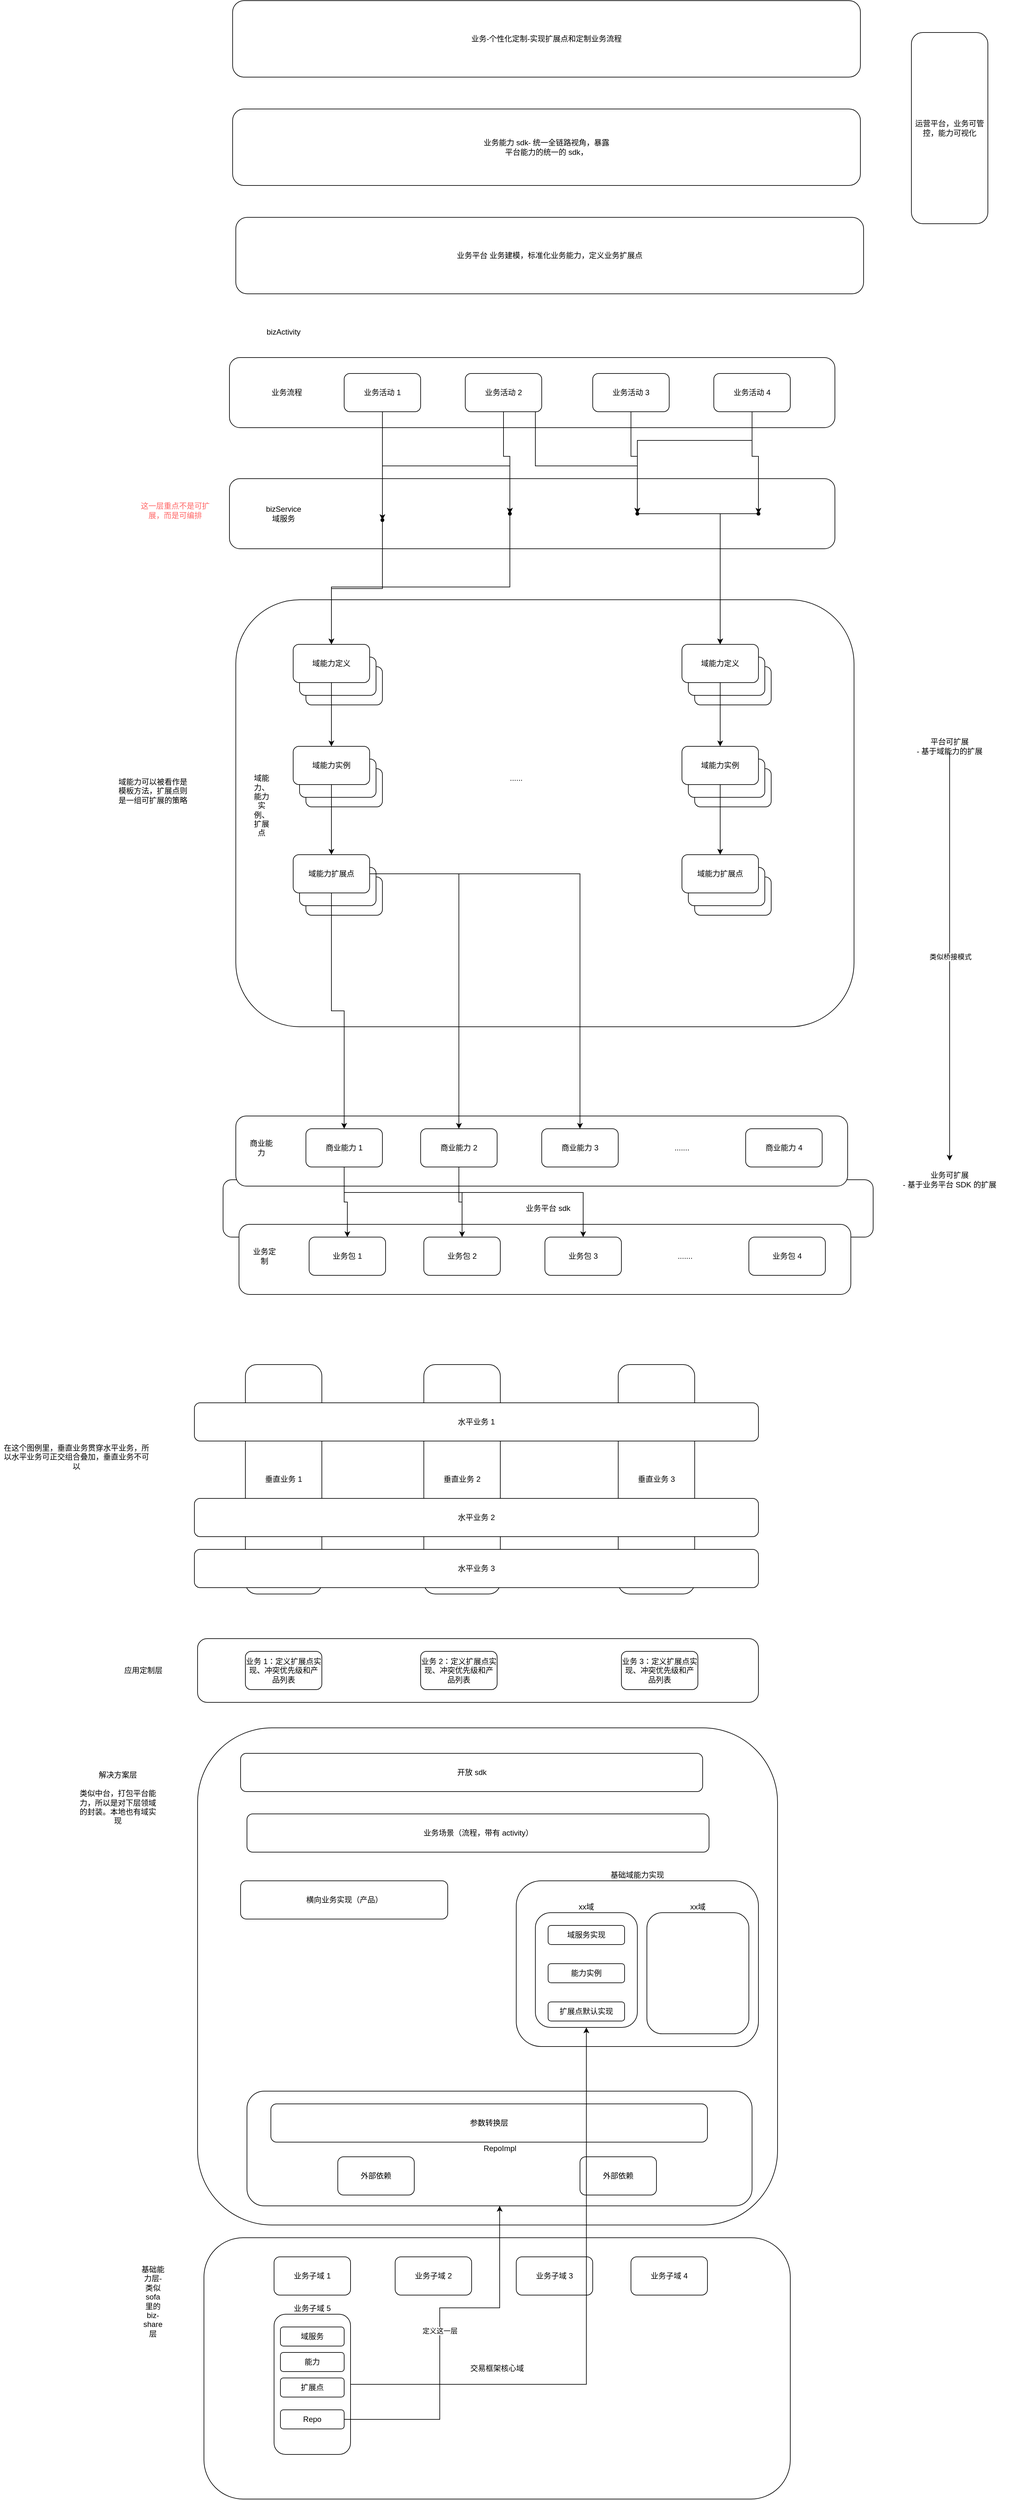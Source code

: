 <mxfile version="14.6.13" type="device"><diagram id="iOoYE9FvszOWMsHQ85ZO" name="第 1 页"><mxGraphModel dx="2253" dy="2029" grid="1" gridSize="10" guides="1" tooltips="1" connect="1" arrows="1" fold="1" page="1" pageScale="1" pageWidth="827" pageHeight="1169" math="0" shadow="0"><root><mxCell id="0"/><mxCell id="1" parent="0"/><mxCell id="IghsfkEFYW7rdTRSDfG4-76" value="业务平台 sdk" style="rounded=1;whiteSpace=wrap;html=1;" parent="1" vertex="1"><mxGeometry x="140" y="1390" width="1020" height="90" as="geometry"/></mxCell><mxCell id="zpr2UBj27IxwWdiUY0uQ-1" value="" style="rounded=1;whiteSpace=wrap;html=1;" parent="1" vertex="1"><mxGeometry x="150" y="100" width="950" height="110" as="geometry"/></mxCell><mxCell id="zpr2UBj27IxwWdiUY0uQ-2" value="业务活动 1" style="rounded=1;whiteSpace=wrap;html=1;" parent="1" vertex="1"><mxGeometry x="330" y="125" width="120" height="60" as="geometry"/></mxCell><mxCell id="zpr2UBj27IxwWdiUY0uQ-3" value="业务活动 4" style="rounded=1;whiteSpace=wrap;html=1;" parent="1" vertex="1"><mxGeometry x="910" y="125" width="120" height="60" as="geometry"/></mxCell><mxCell id="zpr2UBj27IxwWdiUY0uQ-4" value="业务活动 3" style="rounded=1;whiteSpace=wrap;html=1;" parent="1" vertex="1"><mxGeometry x="720" y="125" width="120" height="60" as="geometry"/></mxCell><mxCell id="zpr2UBj27IxwWdiUY0uQ-5" value="业务活动 2" style="rounded=1;whiteSpace=wrap;html=1;" parent="1" vertex="1"><mxGeometry x="520" y="125" width="120" height="60" as="geometry"/></mxCell><mxCell id="zpr2UBj27IxwWdiUY0uQ-6" value="业务流程" style="text;html=1;strokeColor=none;fillColor=none;align=center;verticalAlign=middle;whiteSpace=wrap;rounded=0;" parent="1" vertex="1"><mxGeometry x="180" y="145" width="120" height="20" as="geometry"/></mxCell><mxCell id="zpr2UBj27IxwWdiUY0uQ-7" value="bizActivity" style="text;html=1;strokeColor=none;fillColor=none;align=center;verticalAlign=middle;whiteSpace=wrap;rounded=0;" parent="1" vertex="1"><mxGeometry x="200" y="50" width="70" height="20" as="geometry"/></mxCell><mxCell id="IghsfkEFYW7rdTRSDfG4-1" value="" style="rounded=1;whiteSpace=wrap;html=1;" parent="1" vertex="1"><mxGeometry x="160" y="480" width="970" height="670" as="geometry"/></mxCell><mxCell id="IghsfkEFYW7rdTRSDfG4-2" value="" style="rounded=1;whiteSpace=wrap;html=1;" parent="1" vertex="1"><mxGeometry x="150" y="290" width="950" height="110" as="geometry"/></mxCell><mxCell id="IghsfkEFYW7rdTRSDfG4-3" value="bizService 域服务" style="text;html=1;strokeColor=none;fillColor=none;align=center;verticalAlign=middle;whiteSpace=wrap;rounded=0;" parent="1" vertex="1"><mxGeometry x="215" y="335" width="40" height="20" as="geometry"/></mxCell><mxCell id="IghsfkEFYW7rdTRSDfG4-57" style="edgeStyle=orthogonalEdgeStyle;rounded=0;orthogonalLoop=1;jettySize=auto;html=1;" parent="1" source="IghsfkEFYW7rdTRSDfG4-4" target="IghsfkEFYW7rdTRSDfG4-18" edge="1"><mxGeometry relative="1" as="geometry"/></mxCell><mxCell id="IghsfkEFYW7rdTRSDfG4-4" value="" style="shape=waypoint;sketch=0;size=6;pointerEvents=1;points=[];fillColor=none;resizable=0;rotatable=0;perimeter=centerPerimeter;snapToPoint=1;" parent="1" vertex="1"><mxGeometry x="370" y="335" width="40" height="40" as="geometry"/></mxCell><mxCell id="IghsfkEFYW7rdTRSDfG4-58" style="edgeStyle=orthogonalEdgeStyle;rounded=0;orthogonalLoop=1;jettySize=auto;html=1;entryX=0.5;entryY=0;entryDx=0;entryDy=0;" parent="1" source="IghsfkEFYW7rdTRSDfG4-5" target="IghsfkEFYW7rdTRSDfG4-18" edge="1"><mxGeometry relative="1" as="geometry"><Array as="points"><mxPoint x="590" y="460"/><mxPoint x="310" y="460"/></Array></mxGeometry></mxCell><mxCell id="IghsfkEFYW7rdTRSDfG4-5" value="" style="shape=waypoint;sketch=0;size=6;pointerEvents=1;points=[];fillColor=none;resizable=0;rotatable=0;perimeter=centerPerimeter;snapToPoint=1;" parent="1" vertex="1"><mxGeometry x="570" y="325" width="40" height="40" as="geometry"/></mxCell><mxCell id="IghsfkEFYW7rdTRSDfG4-59" style="edgeStyle=orthogonalEdgeStyle;rounded=0;orthogonalLoop=1;jettySize=auto;html=1;" parent="1" source="IghsfkEFYW7rdTRSDfG4-6" target="IghsfkEFYW7rdTRSDfG4-39" edge="1"><mxGeometry relative="1" as="geometry"/></mxCell><mxCell id="IghsfkEFYW7rdTRSDfG4-6" value="" style="shape=waypoint;sketch=0;size=6;pointerEvents=1;points=[];fillColor=none;resizable=0;rotatable=0;perimeter=centerPerimeter;snapToPoint=1;" parent="1" vertex="1"><mxGeometry x="770" y="325" width="40" height="40" as="geometry"/></mxCell><mxCell id="IghsfkEFYW7rdTRSDfG4-60" style="edgeStyle=orthogonalEdgeStyle;rounded=0;orthogonalLoop=1;jettySize=auto;html=1;" parent="1" source="IghsfkEFYW7rdTRSDfG4-7" target="IghsfkEFYW7rdTRSDfG4-39" edge="1"><mxGeometry relative="1" as="geometry"><Array as="points"><mxPoint x="920" y="345"/></Array></mxGeometry></mxCell><mxCell id="IghsfkEFYW7rdTRSDfG4-7" value="" style="shape=waypoint;sketch=0;size=6;pointerEvents=1;points=[];fillColor=none;resizable=0;rotatable=0;perimeter=centerPerimeter;snapToPoint=1;" parent="1" vertex="1"><mxGeometry x="960" y="325" width="40" height="40" as="geometry"/></mxCell><mxCell id="IghsfkEFYW7rdTRSDfG4-10" style="edgeStyle=orthogonalEdgeStyle;rounded=0;orthogonalLoop=1;jettySize=auto;html=1;" parent="1" source="zpr2UBj27IxwWdiUY0uQ-5" target="IghsfkEFYW7rdTRSDfG4-5" edge="1"><mxGeometry relative="1" as="geometry"/></mxCell><mxCell id="IghsfkEFYW7rdTRSDfG4-9" style="edgeStyle=orthogonalEdgeStyle;rounded=0;orthogonalLoop=1;jettySize=auto;html=1;entryX=0.45;entryY=0.35;entryDx=0;entryDy=0;entryPerimeter=0;" parent="1" source="zpr2UBj27IxwWdiUY0uQ-2" target="IghsfkEFYW7rdTRSDfG4-5" edge="1"><mxGeometry relative="1" as="geometry"><Array as="points"><mxPoint x="390" y="270"/><mxPoint x="590" y="270"/></Array></mxGeometry></mxCell><mxCell id="IghsfkEFYW7rdTRSDfG4-8" style="edgeStyle=orthogonalEdgeStyle;rounded=0;orthogonalLoop=1;jettySize=auto;html=1;entryX=0.525;entryY=0.375;entryDx=0;entryDy=0;entryPerimeter=0;" parent="1" source="zpr2UBj27IxwWdiUY0uQ-2" target="IghsfkEFYW7rdTRSDfG4-4" edge="1"><mxGeometry relative="1" as="geometry"/></mxCell><mxCell id="IghsfkEFYW7rdTRSDfG4-12" style="edgeStyle=orthogonalEdgeStyle;rounded=0;orthogonalLoop=1;jettySize=auto;html=1;entryX=0.6;entryY=0.475;entryDx=0;entryDy=0;entryPerimeter=0;" parent="1" source="zpr2UBj27IxwWdiUY0uQ-4" target="IghsfkEFYW7rdTRSDfG4-6" edge="1"><mxGeometry relative="1" as="geometry"/></mxCell><mxCell id="IghsfkEFYW7rdTRSDfG4-13" style="edgeStyle=orthogonalEdgeStyle;rounded=0;orthogonalLoop=1;jettySize=auto;html=1;" parent="1" source="zpr2UBj27IxwWdiUY0uQ-3" target="IghsfkEFYW7rdTRSDfG4-6" edge="1"><mxGeometry relative="1" as="geometry"><Array as="points"><mxPoint x="970" y="230"/><mxPoint x="790" y="230"/></Array></mxGeometry></mxCell><mxCell id="IghsfkEFYW7rdTRSDfG4-15" style="edgeStyle=orthogonalEdgeStyle;rounded=0;orthogonalLoop=1;jettySize=auto;html=1;entryX=0.575;entryY=0.35;entryDx=0;entryDy=0;entryPerimeter=0;" parent="1" source="zpr2UBj27IxwWdiUY0uQ-3" target="IghsfkEFYW7rdTRSDfG4-7" edge="1"><mxGeometry relative="1" as="geometry"/></mxCell><mxCell id="IghsfkEFYW7rdTRSDfG4-11" style="edgeStyle=orthogonalEdgeStyle;rounded=0;orthogonalLoop=1;jettySize=auto;html=1;entryX=0.5;entryY=0.625;entryDx=0;entryDy=0;entryPerimeter=0;" parent="1" source="zpr2UBj27IxwWdiUY0uQ-5" target="IghsfkEFYW7rdTRSDfG4-6" edge="1"><mxGeometry relative="1" as="geometry"><Array as="points"><mxPoint x="630" y="270"/><mxPoint x="790" y="270"/></Array></mxGeometry></mxCell><mxCell id="IghsfkEFYW7rdTRSDfG4-16" value="" style="rounded=1;whiteSpace=wrap;html=1;" parent="1" vertex="1"><mxGeometry x="270" y="585" width="120" height="60" as="geometry"/></mxCell><mxCell id="IghsfkEFYW7rdTRSDfG4-17" value="" style="rounded=1;whiteSpace=wrap;html=1;" parent="1" vertex="1"><mxGeometry x="260" y="570" width="120" height="60" as="geometry"/></mxCell><mxCell id="IghsfkEFYW7rdTRSDfG4-34" style="edgeStyle=orthogonalEdgeStyle;rounded=0;orthogonalLoop=1;jettySize=auto;html=1;" parent="1" source="IghsfkEFYW7rdTRSDfG4-18" target="IghsfkEFYW7rdTRSDfG4-21" edge="1"><mxGeometry relative="1" as="geometry"/></mxCell><mxCell id="IghsfkEFYW7rdTRSDfG4-18" value="域能力定义" style="rounded=1;whiteSpace=wrap;html=1;" parent="1" vertex="1"><mxGeometry x="250" y="550" width="120" height="60" as="geometry"/></mxCell><mxCell id="IghsfkEFYW7rdTRSDfG4-19" value="" style="rounded=1;whiteSpace=wrap;html=1;" parent="1" vertex="1"><mxGeometry x="270" y="745" width="120" height="60" as="geometry"/></mxCell><mxCell id="IghsfkEFYW7rdTRSDfG4-20" value="" style="rounded=1;whiteSpace=wrap;html=1;" parent="1" vertex="1"><mxGeometry x="260" y="730" width="120" height="60" as="geometry"/></mxCell><mxCell id="IghsfkEFYW7rdTRSDfG4-35" style="edgeStyle=orthogonalEdgeStyle;rounded=0;orthogonalLoop=1;jettySize=auto;html=1;" parent="1" source="IghsfkEFYW7rdTRSDfG4-21" target="IghsfkEFYW7rdTRSDfG4-24" edge="1"><mxGeometry relative="1" as="geometry"/></mxCell><mxCell id="IghsfkEFYW7rdTRSDfG4-21" value="域能力实例" style="rounded=1;whiteSpace=wrap;html=1;" parent="1" vertex="1"><mxGeometry x="250" y="710" width="120" height="60" as="geometry"/></mxCell><mxCell id="IghsfkEFYW7rdTRSDfG4-22" value="" style="rounded=1;whiteSpace=wrap;html=1;" parent="1" vertex="1"><mxGeometry x="270" y="915" width="120" height="60" as="geometry"/></mxCell><mxCell id="IghsfkEFYW7rdTRSDfG4-23" value="" style="rounded=1;whiteSpace=wrap;html=1;" parent="1" vertex="1"><mxGeometry x="260" y="900" width="120" height="60" as="geometry"/></mxCell><mxCell id="IghsfkEFYW7rdTRSDfG4-24" value="域能力扩展点" style="rounded=1;whiteSpace=wrap;html=1;" parent="1" vertex="1"><mxGeometry x="250" y="880" width="120" height="60" as="geometry"/></mxCell><mxCell id="IghsfkEFYW7rdTRSDfG4-36" value="" style="rounded=1;whiteSpace=wrap;html=1;" parent="1" vertex="1"><mxGeometry x="880" y="585" width="120" height="60" as="geometry"/></mxCell><mxCell id="IghsfkEFYW7rdTRSDfG4-37" value="" style="rounded=1;whiteSpace=wrap;html=1;" parent="1" vertex="1"><mxGeometry x="870" y="570" width="120" height="60" as="geometry"/></mxCell><mxCell id="IghsfkEFYW7rdTRSDfG4-38" style="edgeStyle=orthogonalEdgeStyle;rounded=0;orthogonalLoop=1;jettySize=auto;html=1;" parent="1" source="IghsfkEFYW7rdTRSDfG4-39" target="IghsfkEFYW7rdTRSDfG4-43" edge="1"><mxGeometry relative="1" as="geometry"/></mxCell><mxCell id="IghsfkEFYW7rdTRSDfG4-39" value="域能力定义" style="rounded=1;whiteSpace=wrap;html=1;" parent="1" vertex="1"><mxGeometry x="860" y="550" width="120" height="60" as="geometry"/></mxCell><mxCell id="IghsfkEFYW7rdTRSDfG4-40" value="" style="rounded=1;whiteSpace=wrap;html=1;" parent="1" vertex="1"><mxGeometry x="880" y="745" width="120" height="60" as="geometry"/></mxCell><mxCell id="IghsfkEFYW7rdTRSDfG4-41" value="" style="rounded=1;whiteSpace=wrap;html=1;" parent="1" vertex="1"><mxGeometry x="870" y="730" width="120" height="60" as="geometry"/></mxCell><mxCell id="IghsfkEFYW7rdTRSDfG4-42" style="edgeStyle=orthogonalEdgeStyle;rounded=0;orthogonalLoop=1;jettySize=auto;html=1;" parent="1" source="IghsfkEFYW7rdTRSDfG4-43" target="IghsfkEFYW7rdTRSDfG4-46" edge="1"><mxGeometry relative="1" as="geometry"/></mxCell><mxCell id="IghsfkEFYW7rdTRSDfG4-43" value="域能力实例" style="rounded=1;whiteSpace=wrap;html=1;" parent="1" vertex="1"><mxGeometry x="860" y="710" width="120" height="60" as="geometry"/></mxCell><mxCell id="IghsfkEFYW7rdTRSDfG4-44" value="" style="rounded=1;whiteSpace=wrap;html=1;" parent="1" vertex="1"><mxGeometry x="880" y="915" width="120" height="60" as="geometry"/></mxCell><mxCell id="IghsfkEFYW7rdTRSDfG4-45" value="" style="rounded=1;whiteSpace=wrap;html=1;" parent="1" vertex="1"><mxGeometry x="870" y="900" width="120" height="60" as="geometry"/></mxCell><mxCell id="IghsfkEFYW7rdTRSDfG4-46" value="域能力扩展点" style="rounded=1;whiteSpace=wrap;html=1;" parent="1" vertex="1"><mxGeometry x="860" y="880" width="120" height="60" as="geometry"/></mxCell><mxCell id="IghsfkEFYW7rdTRSDfG4-78" value="类似桥接模式" style="edgeStyle=orthogonalEdgeStyle;rounded=0;orthogonalLoop=1;jettySize=auto;html=1;" parent="1" source="IghsfkEFYW7rdTRSDfG4-47" edge="1"><mxGeometry relative="1" as="geometry"><mxPoint x="1280" y="1360" as="targetPoint"/></mxGeometry></mxCell><mxCell id="IghsfkEFYW7rdTRSDfG4-47" value="平台可扩展&lt;br&gt;- 基于域能力的扩展" style="text;html=1;strokeColor=none;fillColor=none;align=center;verticalAlign=middle;whiteSpace=wrap;rounded=0;" parent="1" vertex="1"><mxGeometry x="1180" y="700" width="200" height="20" as="geometry"/></mxCell><mxCell id="IghsfkEFYW7rdTRSDfG4-48" value="......" style="text;html=1;strokeColor=none;fillColor=none;align=center;verticalAlign=middle;whiteSpace=wrap;rounded=0;" parent="1" vertex="1"><mxGeometry x="580" y="750" width="40" height="20" as="geometry"/></mxCell><mxCell id="IghsfkEFYW7rdTRSDfG4-49" value="" style="rounded=1;whiteSpace=wrap;html=1;" parent="1" vertex="1"><mxGeometry x="160" y="1290" width="960" height="110" as="geometry"/></mxCell><mxCell id="IghsfkEFYW7rdTRSDfG4-50" value="商业能力" style="text;html=1;strokeColor=none;fillColor=none;align=center;verticalAlign=middle;whiteSpace=wrap;rounded=0;" parent="1" vertex="1"><mxGeometry x="180" y="1330" width="40" height="20" as="geometry"/></mxCell><mxCell id="IghsfkEFYW7rdTRSDfG4-51" value="商业能力 1" style="rounded=1;whiteSpace=wrap;html=1;" parent="1" vertex="1"><mxGeometry x="270" y="1310" width="120" height="60" as="geometry"/></mxCell><mxCell id="IghsfkEFYW7rdTRSDfG4-73" style="edgeStyle=orthogonalEdgeStyle;rounded=0;orthogonalLoop=1;jettySize=auto;html=1;" parent="1" source="IghsfkEFYW7rdTRSDfG4-52" target="IghsfkEFYW7rdTRSDfG4-67" edge="1"><mxGeometry relative="1" as="geometry"/></mxCell><mxCell id="IghsfkEFYW7rdTRSDfG4-52" value="商业能力 2" style="rounded=1;whiteSpace=wrap;html=1;" parent="1" vertex="1"><mxGeometry x="450" y="1310" width="120" height="60" as="geometry"/></mxCell><mxCell id="IghsfkEFYW7rdTRSDfG4-53" value="商业能力 3" style="rounded=1;whiteSpace=wrap;html=1;" parent="1" vertex="1"><mxGeometry x="640" y="1310" width="120" height="60" as="geometry"/></mxCell><mxCell id="IghsfkEFYW7rdTRSDfG4-54" value="商业能力 4" style="rounded=1;whiteSpace=wrap;html=1;" parent="1" vertex="1"><mxGeometry x="960" y="1310" width="120" height="60" as="geometry"/></mxCell><mxCell id="IghsfkEFYW7rdTRSDfG4-55" value="......." style="text;html=1;strokeColor=none;fillColor=none;align=center;verticalAlign=middle;whiteSpace=wrap;rounded=0;" parent="1" vertex="1"><mxGeometry x="840" y="1330" width="40" height="20" as="geometry"/></mxCell><mxCell id="IghsfkEFYW7rdTRSDfG4-56" value="域能力、能力实例、扩展点" style="text;html=1;strokeColor=none;fillColor=none;align=center;verticalAlign=middle;whiteSpace=wrap;rounded=0;" parent="1" vertex="1"><mxGeometry x="197.5" y="600" width="5" height="405" as="geometry"/></mxCell><mxCell id="IghsfkEFYW7rdTRSDfG4-64" value="" style="rounded=1;whiteSpace=wrap;html=1;" parent="1" vertex="1"><mxGeometry x="165" y="1460" width="960" height="110" as="geometry"/></mxCell><mxCell id="IghsfkEFYW7rdTRSDfG4-65" value="业务定制" style="text;html=1;strokeColor=none;fillColor=none;align=center;verticalAlign=middle;whiteSpace=wrap;rounded=0;" parent="1" vertex="1"><mxGeometry x="185" y="1500" width="40" height="20" as="geometry"/></mxCell><mxCell id="IghsfkEFYW7rdTRSDfG4-66" value="业务包 1" style="rounded=1;whiteSpace=wrap;html=1;" parent="1" vertex="1"><mxGeometry x="275" y="1480" width="120" height="60" as="geometry"/></mxCell><mxCell id="IghsfkEFYW7rdTRSDfG4-67" value="业务包 2" style="rounded=1;whiteSpace=wrap;html=1;" parent="1" vertex="1"><mxGeometry x="455" y="1480" width="120" height="60" as="geometry"/></mxCell><mxCell id="IghsfkEFYW7rdTRSDfG4-68" value="业务包 3" style="rounded=1;whiteSpace=wrap;html=1;" parent="1" vertex="1"><mxGeometry x="645" y="1480" width="120" height="60" as="geometry"/></mxCell><mxCell id="IghsfkEFYW7rdTRSDfG4-69" value="业务包 4" style="rounded=1;whiteSpace=wrap;html=1;" parent="1" vertex="1"><mxGeometry x="965" y="1480" width="120" height="60" as="geometry"/></mxCell><mxCell id="IghsfkEFYW7rdTRSDfG4-70" value="......." style="text;html=1;strokeColor=none;fillColor=none;align=center;verticalAlign=middle;whiteSpace=wrap;rounded=0;" parent="1" vertex="1"><mxGeometry x="845" y="1500" width="40" height="20" as="geometry"/></mxCell><mxCell id="IghsfkEFYW7rdTRSDfG4-77" value="业务可扩展&lt;br&gt;- 基于业务平台 SDK 的扩展" style="text;html=1;strokeColor=none;fillColor=none;align=center;verticalAlign=middle;whiteSpace=wrap;rounded=0;" parent="1" vertex="1"><mxGeometry x="1180" y="1380" width="200" height="20" as="geometry"/></mxCell><mxCell id="IghsfkEFYW7rdTRSDfG4-72" style="edgeStyle=orthogonalEdgeStyle;rounded=0;orthogonalLoop=1;jettySize=auto;html=1;" parent="1" source="IghsfkEFYW7rdTRSDfG4-51" target="IghsfkEFYW7rdTRSDfG4-67" edge="1"><mxGeometry relative="1" as="geometry"><Array as="points"><mxPoint x="330" y="1410"/><mxPoint x="515" y="1410"/></Array></mxGeometry></mxCell><mxCell id="IghsfkEFYW7rdTRSDfG4-71" style="edgeStyle=orthogonalEdgeStyle;rounded=0;orthogonalLoop=1;jettySize=auto;html=1;" parent="1" source="IghsfkEFYW7rdTRSDfG4-51" target="IghsfkEFYW7rdTRSDfG4-66" edge="1"><mxGeometry relative="1" as="geometry"/></mxCell><mxCell id="IghsfkEFYW7rdTRSDfG4-74" style="edgeStyle=orthogonalEdgeStyle;rounded=0;orthogonalLoop=1;jettySize=auto;html=1;" parent="1" source="IghsfkEFYW7rdTRSDfG4-52" target="IghsfkEFYW7rdTRSDfG4-68" edge="1"><mxGeometry relative="1" as="geometry"><Array as="points"><mxPoint x="510" y="1410"/><mxPoint x="705" y="1410"/></Array></mxGeometry></mxCell><mxCell id="IghsfkEFYW7rdTRSDfG4-61" style="edgeStyle=orthogonalEdgeStyle;rounded=0;orthogonalLoop=1;jettySize=auto;html=1;" parent="1" source="IghsfkEFYW7rdTRSDfG4-24" target="IghsfkEFYW7rdTRSDfG4-51" edge="1"><mxGeometry relative="1" as="geometry"/></mxCell><mxCell id="IghsfkEFYW7rdTRSDfG4-62" style="edgeStyle=orthogonalEdgeStyle;rounded=0;orthogonalLoop=1;jettySize=auto;html=1;" parent="1" source="IghsfkEFYW7rdTRSDfG4-24" target="IghsfkEFYW7rdTRSDfG4-52" edge="1"><mxGeometry relative="1" as="geometry"/></mxCell><mxCell id="IghsfkEFYW7rdTRSDfG4-63" style="edgeStyle=orthogonalEdgeStyle;rounded=0;orthogonalLoop=1;jettySize=auto;html=1;" parent="1" source="IghsfkEFYW7rdTRSDfG4-24" target="IghsfkEFYW7rdTRSDfG4-53" edge="1"><mxGeometry relative="1" as="geometry"/></mxCell><mxCell id="IghsfkEFYW7rdTRSDfG4-79" value="业务-个性化定制-实现扩展点和定制业务流程" style="rounded=1;whiteSpace=wrap;html=1;" parent="1" vertex="1"><mxGeometry x="155" y="-460" width="985" height="120" as="geometry"/></mxCell><mxCell id="IghsfkEFYW7rdTRSDfG4-80" value="业务能力 sdk- 统一全链路视角，暴露&lt;br&gt;平台能力的统一的 sdk，" style="rounded=1;whiteSpace=wrap;html=1;" parent="1" vertex="1"><mxGeometry x="155" y="-290" width="985" height="120" as="geometry"/></mxCell><mxCell id="IghsfkEFYW7rdTRSDfG4-81" value="业务平台 业务建模，标准化业务能力，定义业务扩展点" style="rounded=1;whiteSpace=wrap;html=1;" parent="1" vertex="1"><mxGeometry x="160" y="-120" width="985" height="120" as="geometry"/></mxCell><mxCell id="IghsfkEFYW7rdTRSDfG4-82" value="运营平台，业务可管控，能力可视化" style="rounded=1;whiteSpace=wrap;html=1;" parent="1" vertex="1"><mxGeometry x="1220" y="-410" width="120" height="300" as="geometry"/></mxCell><mxCell id="q5ML89DOl13p6pmYZc0X-1" value="垂直业务 1" style="rounded=1;whiteSpace=wrap;html=1;" vertex="1" parent="1"><mxGeometry x="175" y="1680" width="120" height="360" as="geometry"/></mxCell><mxCell id="q5ML89DOl13p6pmYZc0X-3" value="垂直业务 2" style="rounded=1;whiteSpace=wrap;html=1;" vertex="1" parent="1"><mxGeometry x="455" y="1680" width="120" height="360" as="geometry"/></mxCell><mxCell id="q5ML89DOl13p6pmYZc0X-4" value="垂直业务 3" style="rounded=1;whiteSpace=wrap;html=1;" vertex="1" parent="1"><mxGeometry x="760" y="1680" width="120" height="360" as="geometry"/></mxCell><mxCell id="q5ML89DOl13p6pmYZc0X-5" value="水平业务 1" style="rounded=1;whiteSpace=wrap;html=1;" vertex="1" parent="1"><mxGeometry x="95" y="1740" width="885" height="60" as="geometry"/></mxCell><mxCell id="q5ML89DOl13p6pmYZc0X-6" value="水平业务 2" style="rounded=1;whiteSpace=wrap;html=1;" vertex="1" parent="1"><mxGeometry x="95" y="1890" width="885" height="60" as="geometry"/></mxCell><mxCell id="q5ML89DOl13p6pmYZc0X-7" value="水平业务 3" style="rounded=1;whiteSpace=wrap;html=1;" vertex="1" parent="1"><mxGeometry x="95" y="1970" width="885" height="60" as="geometry"/></mxCell><mxCell id="q5ML89DOl13p6pmYZc0X-8" value="" style="rounded=1;whiteSpace=wrap;html=1;" vertex="1" parent="1"><mxGeometry x="100" y="2110" width="880" height="100" as="geometry"/></mxCell><mxCell id="q5ML89DOl13p6pmYZc0X-9" value="业务 1：定义扩展点实现、冲突优先级和产品列表" style="rounded=1;whiteSpace=wrap;html=1;" vertex="1" parent="1"><mxGeometry x="175" y="2130" width="120" height="60" as="geometry"/></mxCell><mxCell id="q5ML89DOl13p6pmYZc0X-12" value="应用定制层" style="text;html=1;strokeColor=none;fillColor=none;align=center;verticalAlign=middle;whiteSpace=wrap;rounded=0;" vertex="1" parent="1"><mxGeometry x="-20" y="2150" width="70" height="20" as="geometry"/></mxCell><mxCell id="q5ML89DOl13p6pmYZc0X-13" value="" style="rounded=1;whiteSpace=wrap;html=1;" vertex="1" parent="1"><mxGeometry x="100" y="2250" width="910" height="780" as="geometry"/></mxCell><mxCell id="q5ML89DOl13p6pmYZc0X-15" value="业务场景（流程，带有 activity）" style="rounded=1;whiteSpace=wrap;html=1;" vertex="1" parent="1"><mxGeometry x="177.5" y="2385" width="725" height="60" as="geometry"/></mxCell><mxCell id="q5ML89DOl13p6pmYZc0X-16" value="横向业务实现（产品）" style="rounded=1;whiteSpace=wrap;html=1;" vertex="1" parent="1"><mxGeometry x="167.5" y="2490" width="325" height="60" as="geometry"/></mxCell><mxCell id="q5ML89DOl13p6pmYZc0X-17" value="基础域能力实现" style="rounded=1;whiteSpace=wrap;html=1;labelPosition=center;verticalLabelPosition=top;align=center;verticalAlign=bottom;" vertex="1" parent="1"><mxGeometry x="600" y="2490" width="380" height="260" as="geometry"/></mxCell><mxCell id="q5ML89DOl13p6pmYZc0X-18" value="在这个图例里，垂直业务贯穿水平业务，所以水平业务可正交组合叠加，垂直业务不可以" style="text;html=1;strokeColor=none;fillColor=none;align=center;verticalAlign=middle;whiteSpace=wrap;rounded=0;" vertex="1" parent="1"><mxGeometry x="-210" y="1780" width="240" height="90" as="geometry"/></mxCell><mxCell id="q5ML89DOl13p6pmYZc0X-20" value="交易框架核心域" style="rounded=1;whiteSpace=wrap;html=1;" vertex="1" parent="1"><mxGeometry x="110" y="3050" width="920" height="410" as="geometry"/></mxCell><mxCell id="q5ML89DOl13p6pmYZc0X-21" value="解决方案层&lt;br&gt;&lt;br&gt;类似中台，打包平台能力，所以是对下层领域的封装。本地也有域实现" style="text;html=1;strokeColor=none;fillColor=none;align=center;verticalAlign=middle;whiteSpace=wrap;rounded=0;" vertex="1" parent="1"><mxGeometry x="-90" y="2350" width="130" height="20" as="geometry"/></mxCell><mxCell id="q5ML89DOl13p6pmYZc0X-22" value="业务子域 1" style="rounded=1;whiteSpace=wrap;html=1;" vertex="1" parent="1"><mxGeometry x="220" y="3080" width="120" height="60" as="geometry"/></mxCell><mxCell id="q5ML89DOl13p6pmYZc0X-23" value="业务子域 2" style="rounded=1;whiteSpace=wrap;html=1;" vertex="1" parent="1"><mxGeometry x="410" y="3080" width="120" height="60" as="geometry"/></mxCell><mxCell id="q5ML89DOl13p6pmYZc0X-24" value="业务子域 3" style="rounded=1;whiteSpace=wrap;html=1;" vertex="1" parent="1"><mxGeometry x="600" y="3080" width="120" height="60" as="geometry"/></mxCell><mxCell id="q5ML89DOl13p6pmYZc0X-25" value="业务子域 4" style="rounded=1;whiteSpace=wrap;html=1;" vertex="1" parent="1"><mxGeometry x="780" y="3080" width="120" height="60" as="geometry"/></mxCell><mxCell id="q5ML89DOl13p6pmYZc0X-26" value="业务子域 5" style="rounded=1;whiteSpace=wrap;html=1;labelPosition=center;verticalLabelPosition=top;align=center;verticalAlign=bottom;" vertex="1" parent="1"><mxGeometry x="220" y="3170" width="120" height="220" as="geometry"/></mxCell><mxCell id="q5ML89DOl13p6pmYZc0X-27" value="基础能力层-类似 sofa 里的 biz-share 层" style="text;html=1;strokeColor=none;fillColor=none;align=center;verticalAlign=middle;whiteSpace=wrap;rounded=0;" vertex="1" parent="1"><mxGeometry x="10" y="3140" width="40" height="20" as="geometry"/></mxCell><mxCell id="q5ML89DOl13p6pmYZc0X-28" value="&lt;font color=&quot;#ff6666&quot;&gt;这一层重点不是可扩展，而是可编排&lt;/font&gt;" style="text;html=1;strokeColor=none;fillColor=none;align=center;verticalAlign=middle;whiteSpace=wrap;rounded=0;" vertex="1" parent="1"><mxGeometry x="10" y="330" width="110" height="20" as="geometry"/></mxCell><mxCell id="q5ML89DOl13p6pmYZc0X-29" value="域能力可以被看作是模板方法，扩展点则是一组可扩展的策略" style="text;html=1;strokeColor=none;fillColor=none;align=center;verticalAlign=middle;whiteSpace=wrap;rounded=0;" vertex="1" parent="1"><mxGeometry x="-30" y="770" width="120" height="20" as="geometry"/></mxCell><mxCell id="q5ML89DOl13p6pmYZc0X-30" value="业务 2：定义扩展点实现、冲突优先级和产品列表" style="rounded=1;whiteSpace=wrap;html=1;" vertex="1" parent="1"><mxGeometry x="450" y="2130" width="120" height="60" as="geometry"/></mxCell><mxCell id="q5ML89DOl13p6pmYZc0X-31" value="业务 3：定义扩展点实现、冲突优先级和产品列表" style="rounded=1;whiteSpace=wrap;html=1;" vertex="1" parent="1"><mxGeometry x="765" y="2130" width="120" height="60" as="geometry"/></mxCell><mxCell id="q5ML89DOl13p6pmYZc0X-32" value="开放 sdk" style="rounded=1;whiteSpace=wrap;html=1;" vertex="1" parent="1"><mxGeometry x="167.5" y="2290" width="725" height="60" as="geometry"/></mxCell><mxCell id="q5ML89DOl13p6pmYZc0X-33" value="xx域" style="rounded=1;whiteSpace=wrap;html=1;labelPosition=center;verticalLabelPosition=top;align=center;verticalAlign=bottom;" vertex="1" parent="1"><mxGeometry x="630" y="2540" width="160" height="180" as="geometry"/></mxCell><mxCell id="q5ML89DOl13p6pmYZc0X-34" value="域服务实现" style="rounded=1;whiteSpace=wrap;html=1;" vertex="1" parent="1"><mxGeometry x="650" y="2560" width="120" height="30" as="geometry"/></mxCell><mxCell id="q5ML89DOl13p6pmYZc0X-35" value="能力实例" style="rounded=1;whiteSpace=wrap;html=1;" vertex="1" parent="1"><mxGeometry x="650" y="2620" width="120" height="30" as="geometry"/></mxCell><mxCell id="q5ML89DOl13p6pmYZc0X-36" value="扩展点默认实现" style="rounded=1;whiteSpace=wrap;html=1;" vertex="1" parent="1"><mxGeometry x="650" y="2680" width="120" height="30" as="geometry"/></mxCell><mxCell id="q5ML89DOl13p6pmYZc0X-37" value="RepoImpl" style="rounded=1;whiteSpace=wrap;html=1;" vertex="1" parent="1"><mxGeometry x="177.5" y="2820" width="792.5" height="180" as="geometry"/></mxCell><mxCell id="q5ML89DOl13p6pmYZc0X-38" value="参数转换层" style="rounded=1;whiteSpace=wrap;html=1;" vertex="1" parent="1"><mxGeometry x="215" y="2840" width="685" height="60" as="geometry"/></mxCell><mxCell id="q5ML89DOl13p6pmYZc0X-39" value="外部依赖" style="rounded=1;whiteSpace=wrap;html=1;" vertex="1" parent="1"><mxGeometry x="320" y="2923" width="120" height="60" as="geometry"/></mxCell><mxCell id="q5ML89DOl13p6pmYZc0X-40" value="外部依赖" style="rounded=1;whiteSpace=wrap;html=1;" vertex="1" parent="1"><mxGeometry x="700" y="2923" width="120" height="60" as="geometry"/></mxCell><mxCell id="q5ML89DOl13p6pmYZc0X-41" value="xx域" style="rounded=1;whiteSpace=wrap;html=1;labelPosition=center;verticalLabelPosition=top;align=center;verticalAlign=bottom;" vertex="1" parent="1"><mxGeometry x="805" y="2540" width="160" height="190" as="geometry"/></mxCell><mxCell id="q5ML89DOl13p6pmYZc0X-43" value="域服务" style="rounded=1;whiteSpace=wrap;html=1;" vertex="1" parent="1"><mxGeometry x="230" y="3190" width="100" height="30" as="geometry"/></mxCell><mxCell id="q5ML89DOl13p6pmYZc0X-44" value="能力" style="rounded=1;whiteSpace=wrap;html=1;" vertex="1" parent="1"><mxGeometry x="230" y="3230" width="100" height="30" as="geometry"/></mxCell><mxCell id="q5ML89DOl13p6pmYZc0X-45" value="扩展点" style="rounded=1;whiteSpace=wrap;html=1;" vertex="1" parent="1"><mxGeometry x="230" y="3270" width="100" height="30" as="geometry"/></mxCell><mxCell id="q5ML89DOl13p6pmYZc0X-49" value="定义这一层" style="edgeStyle=orthogonalEdgeStyle;rounded=0;orthogonalLoop=1;jettySize=auto;html=1;" edge="1" parent="1" source="q5ML89DOl13p6pmYZc0X-46" target="q5ML89DOl13p6pmYZc0X-37"><mxGeometry relative="1" as="geometry"><Array as="points"><mxPoint x="480" y="3335"/><mxPoint x="480" y="3160"/><mxPoint x="574" y="3160"/></Array></mxGeometry></mxCell><mxCell id="q5ML89DOl13p6pmYZc0X-46" value="Repo" style="rounded=1;whiteSpace=wrap;html=1;" vertex="1" parent="1"><mxGeometry x="230" y="3320" width="100" height="30" as="geometry"/></mxCell><mxCell id="q5ML89DOl13p6pmYZc0X-47" style="edgeStyle=orthogonalEdgeStyle;rounded=0;orthogonalLoop=1;jettySize=auto;html=1;entryX=0.5;entryY=1;entryDx=0;entryDy=0;" edge="1" parent="1" source="q5ML89DOl13p6pmYZc0X-26" target="q5ML89DOl13p6pmYZc0X-33"><mxGeometry relative="1" as="geometry"/></mxCell></root></mxGraphModel></diagram></mxfile>